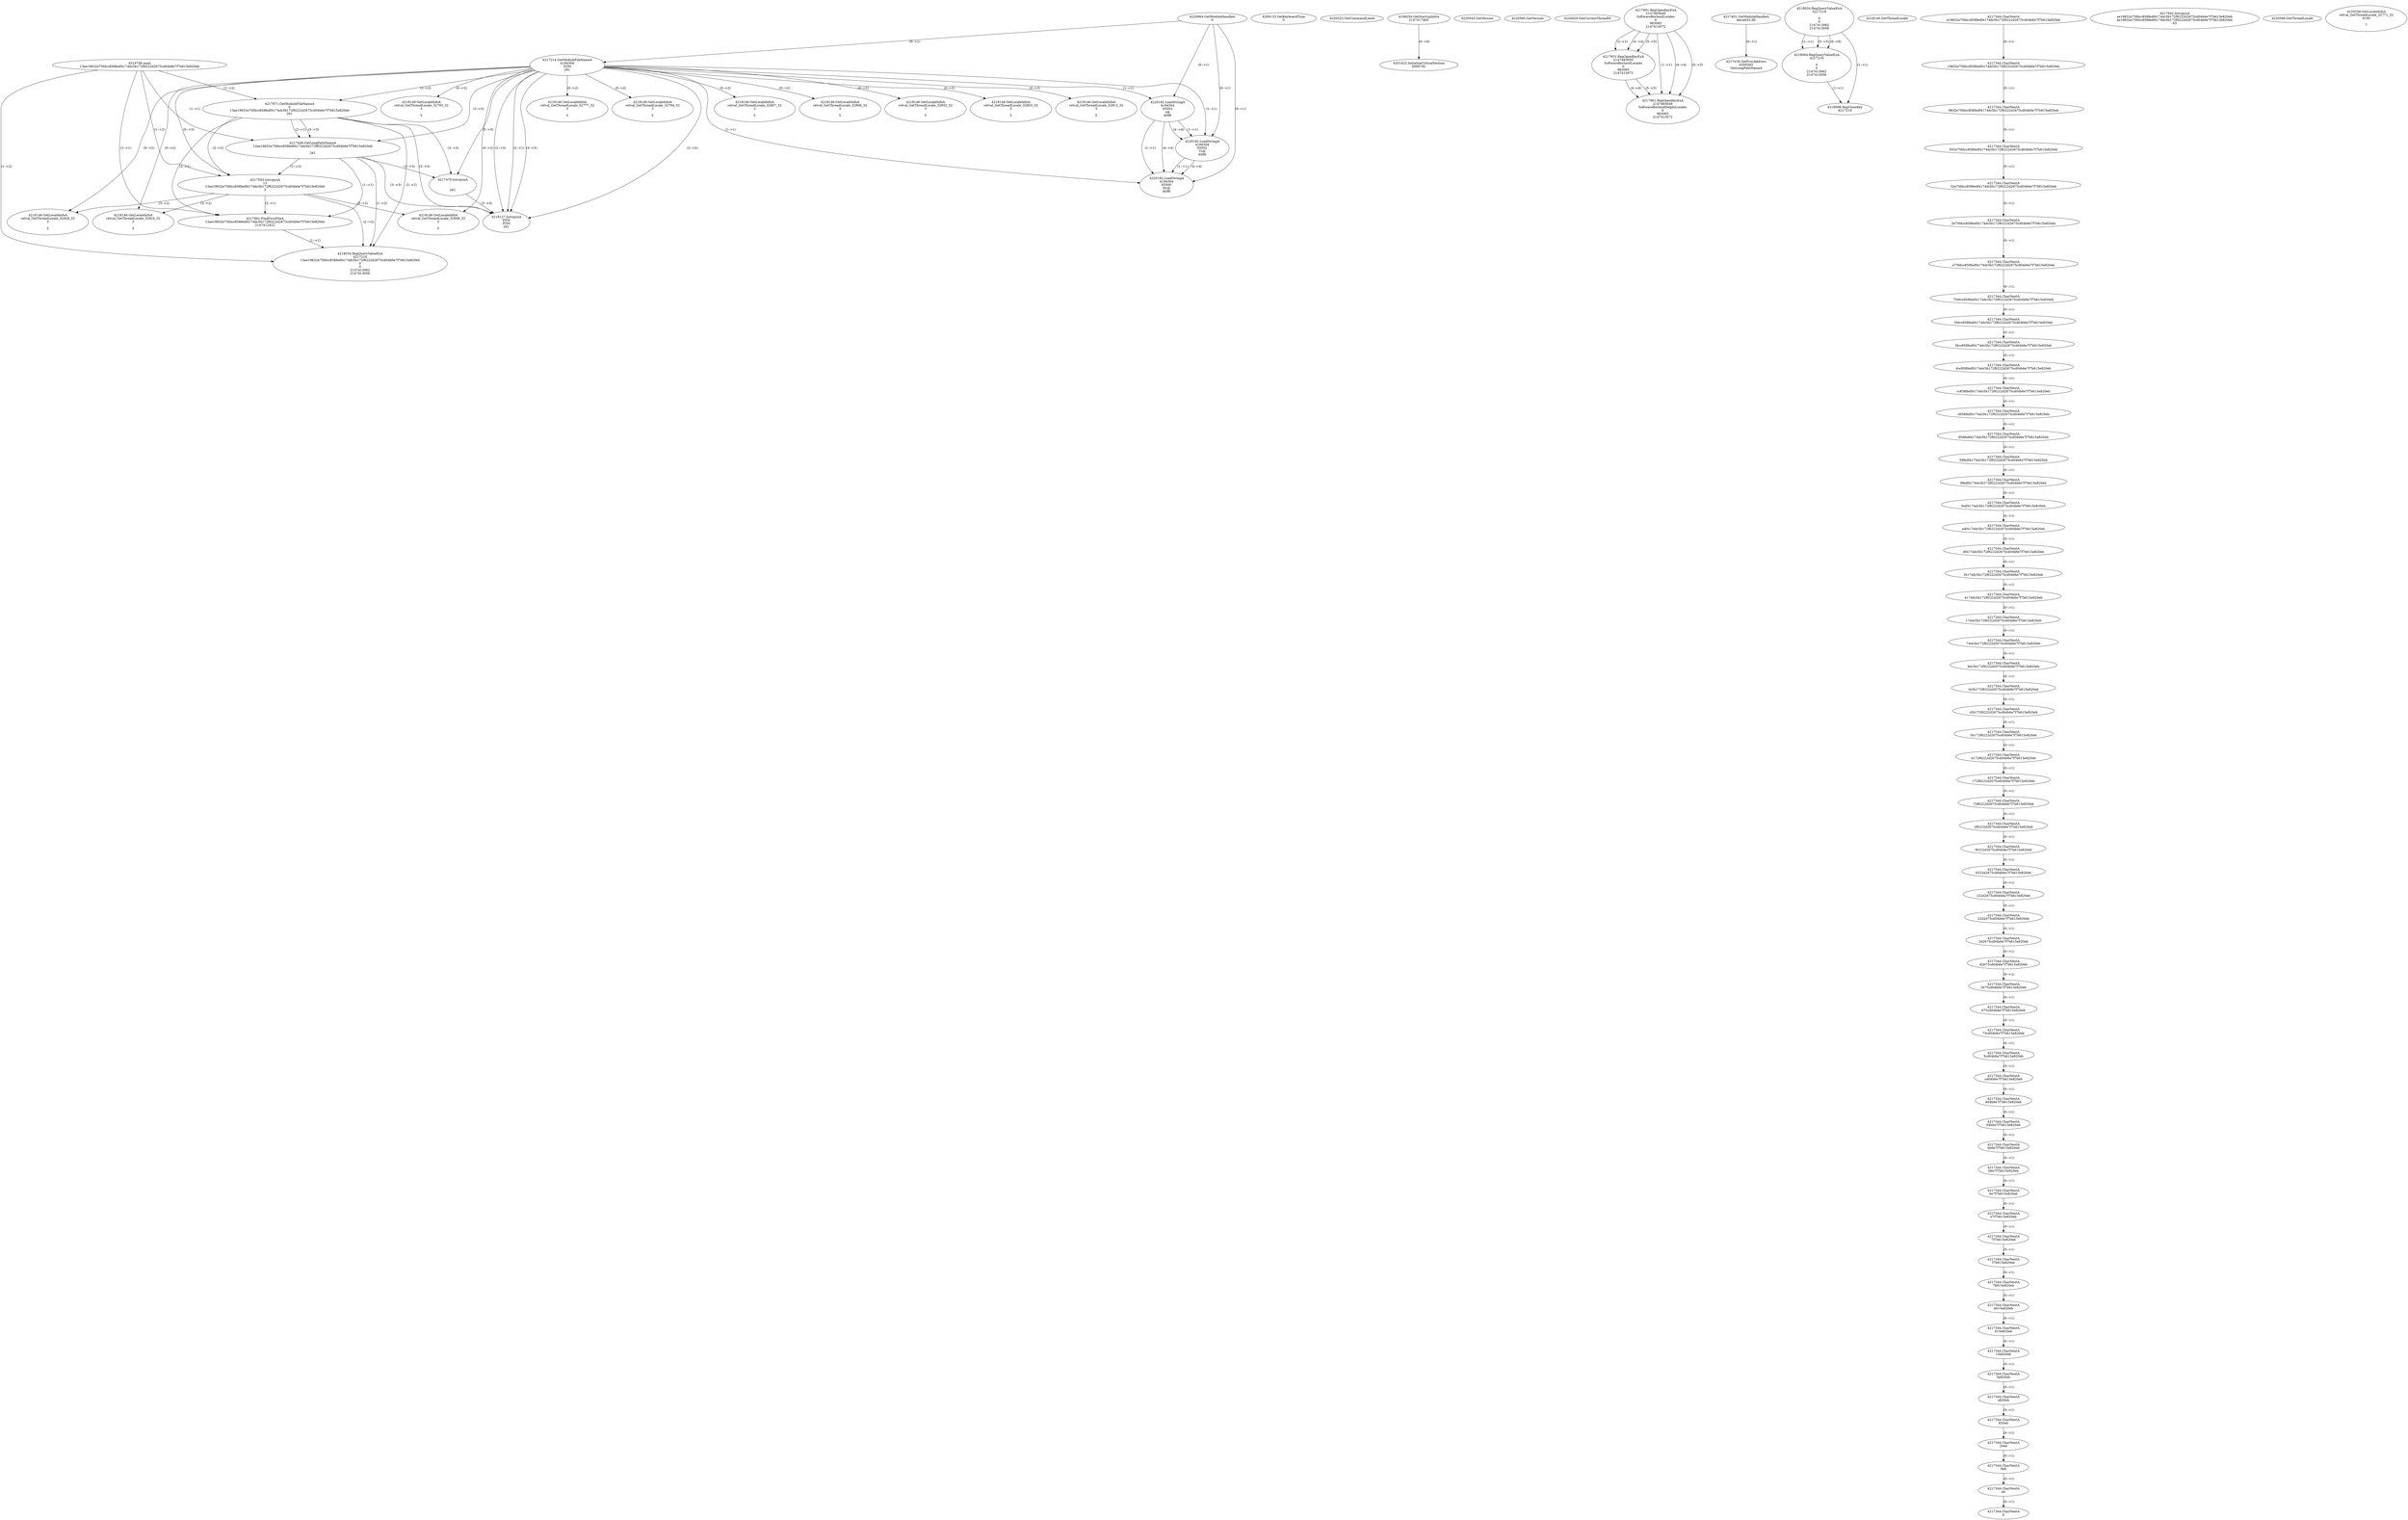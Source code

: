 // Global SCDG with merge call
digraph {
	0 [label="4516748.main
13ae19832e75fdcc858fedf4174dc5b172f6222d2675cd04b6e7f7b615e820eb"]
	1 [label="4220864.GetModuleHandleA
0"]
	2 [label="4209133.GetKeyboardType
0"]
	3 [label="4220523.GetCommandLineA
"]
	4 [label="4199254.GetStartupInfoA
2147417460"]
	5 [label="4220543.GetVersion
"]
	6 [label="4220560.GetVersion
"]
	7 [label="4220620.GetCurrentThreadId
"]
	8 [label="4217214.GetModuleFileNameA
4194304
PZM
261"]
	1 -> 8 [label="(0-->1)"]
	9 [label="4217871.GetModuleFileNameA
0
13ae19832e75fdcc858fedf4174dc5b172f6222d2675cd04b6e7f7b615e820eb
261"]
	0 -> 9 [label="(1-->2)"]
	8 -> 9 [label="(3-->3)"]
	10 [label="4217901.RegOpenKeyExA
2147483649
Software\Borland\Locales
0
983065
2147413072"]
	11 [label="4217931.RegOpenKeyExA
2147483650
Software\Borland\Locales
0
983065
2147413072"]
	10 -> 11 [label="(2-->2)"]
	10 -> 11 [label="(4-->4)"]
	10 -> 11 [label="(5-->5)"]
	12 [label="4217401.GetModuleHandleA
kernel32.dll"]
	13 [label="4217418.GetProcAddress
6295592
GetLongPathNameA"]
	12 -> 13 [label="(0-->1)"]
	14 [label="4217448.GetLongPathNameA
13ae19832e75fdcc858fedf4174dc5b172f6222d2675cd04b6e7f7b615e820eb

261"]
	0 -> 14 [label="(1-->1)"]
	9 -> 14 [label="(2-->1)"]
	8 -> 14 [label="(3-->3)"]
	9 -> 14 [label="(3-->3)"]
	15 [label="4217470.lstrcpynA


261"]
	8 -> 15 [label="(3-->3)"]
	9 -> 15 [label="(3-->3)"]
	14 -> 15 [label="(3-->3)"]
	16 [label="4218034.RegQueryValueExA
4217219

0
0
2147413062
2147413056"]
	17 [label="4218064.RegQueryValueExA
4217219

0
0
2147413062
2147413056"]
	16 -> 17 [label="(1-->1)"]
	16 -> 17 [label="(5-->5)"]
	16 -> 17 [label="(6-->6)"]
	18 [label="4218098.RegCloseKey
4217219"]
	16 -> 18 [label="(1-->1)"]
	17 -> 18 [label="(1-->1)"]
	19 [label="4218127.lstrcpynA
PZM
PZM
261"]
	8 -> 19 [label="(2-->1)"]
	8 -> 19 [label="(2-->2)"]
	8 -> 19 [label="(3-->3)"]
	9 -> 19 [label="(3-->3)"]
	14 -> 19 [label="(3-->3)"]
	15 -> 19 [label="(3-->3)"]
	8 -> 19 [label="(2-->0)"]
	20 [label="4218140.GetThreadLocale
"]
	21 [label="4218146.GetLocaleInfoA
retval_GetThreadLocale_32812_32
3

5"]
	8 -> 21 [label="(0-->2)"]
	22 [label="4220182.LoadStringA
4194304
65503
\v@
4096"]
	1 -> 22 [label="(0-->1)"]
	8 -> 22 [label="(1-->1)"]
	23 [label="4218146.GetLocaleInfoA
retval_GetThreadLocale_32793_32
3

5"]
	8 -> 23 [label="(0-->2)"]
	24 [label="4220182.LoadStringA
4194304
65502
Tv@
4096"]
	1 -> 24 [label="(0-->1)"]
	8 -> 24 [label="(1-->1)"]
	22 -> 24 [label="(1-->1)"]
	22 -> 24 [label="(4-->4)"]
	25 [label="4220182.LoadStringA
4194304
65500
Dv@
4096"]
	1 -> 25 [label="(0-->1)"]
	8 -> 25 [label="(1-->1)"]
	22 -> 25 [label="(1-->1)"]
	24 -> 25 [label="(1-->1)"]
	22 -> 25 [label="(4-->4)"]
	24 -> 25 [label="(4-->4)"]
	26 [label="4217961.RegOpenKeyExA
2147483649
Software\Borland\Delphi\Locales
0
983065
2147413072"]
	10 -> 26 [label="(1-->1)"]
	10 -> 26 [label="(4-->4)"]
	11 -> 26 [label="(4-->4)"]
	10 -> 26 [label="(5-->5)"]
	11 -> 26 [label="(5-->5)"]
	27 [label="4217583.lstrcpynA
13
13ae19832e75fdcc858fedf4174dc5b172f6222d2675cd04b6e7f7b615e820eb
3"]
	0 -> 27 [label="(1-->2)"]
	9 -> 27 [label="(2-->2)"]
	14 -> 27 [label="(1-->2)"]
	8 -> 27 [label="(0-->3)"]
	28 [label="4217344.CharNextA
e19832e75fdcc858fedf4174dc5b172f6222d2675cd04b6e7f7b615e820eb"]
	29 [label="4217344.CharNextA
19832e75fdcc858fedf4174dc5b172f6222d2675cd04b6e7f7b615e820eb"]
	28 -> 29 [label="(0-->1)"]
	30 [label="4217344.CharNextA
9832e75fdcc858fedf4174dc5b172f6222d2675cd04b6e7f7b615e820eb"]
	29 -> 30 [label="(0-->1)"]
	31 [label="4217344.CharNextA
832e75fdcc858fedf4174dc5b172f6222d2675cd04b6e7f7b615e820eb"]
	30 -> 31 [label="(0-->1)"]
	32 [label="4217344.CharNextA
32e75fdcc858fedf4174dc5b172f6222d2675cd04b6e7f7b615e820eb"]
	31 -> 32 [label="(0-->1)"]
	33 [label="4217344.CharNextA
2e75fdcc858fedf4174dc5b172f6222d2675cd04b6e7f7b615e820eb"]
	32 -> 33 [label="(0-->1)"]
	34 [label="4217344.CharNextA
e75fdcc858fedf4174dc5b172f6222d2675cd04b6e7f7b615e820eb"]
	33 -> 34 [label="(0-->1)"]
	35 [label="4217344.CharNextA
75fdcc858fedf4174dc5b172f6222d2675cd04b6e7f7b615e820eb"]
	34 -> 35 [label="(0-->1)"]
	36 [label="4217344.CharNextA
5fdcc858fedf4174dc5b172f6222d2675cd04b6e7f7b615e820eb"]
	35 -> 36 [label="(0-->1)"]
	37 [label="4217344.CharNextA
fdcc858fedf4174dc5b172f6222d2675cd04b6e7f7b615e820eb"]
	36 -> 37 [label="(0-->1)"]
	38 [label="4217344.CharNextA
dcc858fedf4174dc5b172f6222d2675cd04b6e7f7b615e820eb"]
	37 -> 38 [label="(0-->1)"]
	39 [label="4217344.CharNextA
cc858fedf4174dc5b172f6222d2675cd04b6e7f7b615e820eb"]
	38 -> 39 [label="(0-->1)"]
	40 [label="4217344.CharNextA
c858fedf4174dc5b172f6222d2675cd04b6e7f7b615e820eb"]
	39 -> 40 [label="(0-->1)"]
	41 [label="4217344.CharNextA
858fedf4174dc5b172f6222d2675cd04b6e7f7b615e820eb"]
	40 -> 41 [label="(0-->1)"]
	42 [label="4217344.CharNextA
58fedf4174dc5b172f6222d2675cd04b6e7f7b615e820eb"]
	41 -> 42 [label="(0-->1)"]
	43 [label="4217344.CharNextA
8fedf4174dc5b172f6222d2675cd04b6e7f7b615e820eb"]
	42 -> 43 [label="(0-->1)"]
	44 [label="4217344.CharNextA
fedf4174dc5b172f6222d2675cd04b6e7f7b615e820eb"]
	43 -> 44 [label="(0-->1)"]
	45 [label="4217344.CharNextA
edf4174dc5b172f6222d2675cd04b6e7f7b615e820eb"]
	44 -> 45 [label="(0-->1)"]
	46 [label="4217344.CharNextA
df4174dc5b172f6222d2675cd04b6e7f7b615e820eb"]
	45 -> 46 [label="(0-->1)"]
	47 [label="4217344.CharNextA
f4174dc5b172f6222d2675cd04b6e7f7b615e820eb"]
	46 -> 47 [label="(0-->1)"]
	48 [label="4217344.CharNextA
4174dc5b172f6222d2675cd04b6e7f7b615e820eb"]
	47 -> 48 [label="(0-->1)"]
	49 [label="4217344.CharNextA
174dc5b172f6222d2675cd04b6e7f7b615e820eb"]
	48 -> 49 [label="(0-->1)"]
	50 [label="4217344.CharNextA
74dc5b172f6222d2675cd04b6e7f7b615e820eb"]
	49 -> 50 [label="(0-->1)"]
	51 [label="4217344.CharNextA
4dc5b172f6222d2675cd04b6e7f7b615e820eb"]
	50 -> 51 [label="(0-->1)"]
	52 [label="4217344.CharNextA
dc5b172f6222d2675cd04b6e7f7b615e820eb"]
	51 -> 52 [label="(0-->1)"]
	53 [label="4217344.CharNextA
c5b172f6222d2675cd04b6e7f7b615e820eb"]
	52 -> 53 [label="(0-->1)"]
	54 [label="4217344.CharNextA
5b172f6222d2675cd04b6e7f7b615e820eb"]
	53 -> 54 [label="(0-->1)"]
	55 [label="4217344.CharNextA
b172f6222d2675cd04b6e7f7b615e820eb"]
	54 -> 55 [label="(0-->1)"]
	56 [label="4217344.CharNextA
172f6222d2675cd04b6e7f7b615e820eb"]
	55 -> 56 [label="(0-->1)"]
	57 [label="4217344.CharNextA
72f6222d2675cd04b6e7f7b615e820eb"]
	56 -> 57 [label="(0-->1)"]
	58 [label="4217344.CharNextA
2f6222d2675cd04b6e7f7b615e820eb"]
	57 -> 58 [label="(0-->1)"]
	59 [label="4217344.CharNextA
f6222d2675cd04b6e7f7b615e820eb"]
	58 -> 59 [label="(0-->1)"]
	60 [label="4217344.CharNextA
6222d2675cd04b6e7f7b615e820eb"]
	59 -> 60 [label="(0-->1)"]
	61 [label="4217344.CharNextA
222d2675cd04b6e7f7b615e820eb"]
	60 -> 61 [label="(0-->1)"]
	62 [label="4217344.CharNextA
22d2675cd04b6e7f7b615e820eb"]
	61 -> 62 [label="(0-->1)"]
	63 [label="4217344.CharNextA
2d2675cd04b6e7f7b615e820eb"]
	62 -> 63 [label="(0-->1)"]
	64 [label="4217344.CharNextA
d2675cd04b6e7f7b615e820eb"]
	63 -> 64 [label="(0-->1)"]
	65 [label="4217344.CharNextA
2675cd04b6e7f7b615e820eb"]
	64 -> 65 [label="(0-->1)"]
	66 [label="4217344.CharNextA
675cd04b6e7f7b615e820eb"]
	65 -> 66 [label="(0-->1)"]
	67 [label="4217344.CharNextA
75cd04b6e7f7b615e820eb"]
	66 -> 67 [label="(0-->1)"]
	68 [label="4217344.CharNextA
5cd04b6e7f7b615e820eb"]
	67 -> 68 [label="(0-->1)"]
	69 [label="4217344.CharNextA
cd04b6e7f7b615e820eb"]
	68 -> 69 [label="(0-->1)"]
	70 [label="4217344.CharNextA
d04b6e7f7b615e820eb"]
	69 -> 70 [label="(0-->1)"]
	71 [label="4217344.CharNextA
04b6e7f7b615e820eb"]
	70 -> 71 [label="(0-->1)"]
	72 [label="4217344.CharNextA
4b6e7f7b615e820eb"]
	71 -> 72 [label="(0-->1)"]
	73 [label="4217344.CharNextA
b6e7f7b615e820eb"]
	72 -> 73 [label="(0-->1)"]
	74 [label="4217344.CharNextA
6e7f7b615e820eb"]
	73 -> 74 [label="(0-->1)"]
	75 [label="4217344.CharNextA
e7f7b615e820eb"]
	74 -> 75 [label="(0-->1)"]
	76 [label="4217344.CharNextA
7f7b615e820eb"]
	75 -> 76 [label="(0-->1)"]
	77 [label="4217344.CharNextA
f7b615e820eb"]
	76 -> 77 [label="(0-->1)"]
	78 [label="4217344.CharNextA
7b615e820eb"]
	77 -> 78 [label="(0-->1)"]
	79 [label="4217344.CharNextA
b615e820eb"]
	78 -> 79 [label="(0-->1)"]
	80 [label="4217344.CharNextA
615e820eb"]
	79 -> 80 [label="(0-->1)"]
	81 [label="4217344.CharNextA
15e820eb"]
	80 -> 81 [label="(0-->1)"]
	82 [label="4217344.CharNextA
5e820eb"]
	81 -> 82 [label="(0-->1)"]
	83 [label="4217344.CharNextA
e820eb"]
	82 -> 83 [label="(0-->1)"]
	84 [label="4217344.CharNextA
820eb"]
	83 -> 84 [label="(0-->1)"]
	85 [label="4217344.CharNextA
20eb"]
	84 -> 85 [label="(0-->1)"]
	86 [label="4217344.CharNextA
0eb"]
	85 -> 86 [label="(0-->1)"]
	87 [label="4217344.CharNextA
eb"]
	86 -> 87 [label="(0-->1)"]
	88 [label="4217344.CharNextA
b"]
	87 -> 88 [label="(0-->1)"]
	89 [label="4217642.lstrcpynA
ae19832e75fdcc858fedf4174dc5b172f6222d2675cd04b6e7f7b615e820eb
ae19832e75fdcc858fedf4174dc5b172f6222d2675cd04b6e7f7b615e820eb
63"]
	90 [label="4217661.FindFirstFileA
13ae19832e75fdcc858fedf4174dc5b172f6222d2675cd04b6e7f7b615e820eb
2147412422"]
	0 -> 90 [label="(1-->1)"]
	9 -> 90 [label="(2-->1)"]
	14 -> 90 [label="(1-->1)"]
	27 -> 90 [label="(2-->1)"]
	91 [label="4218034.RegQueryValueExA
4217219
13ae19832e75fdcc858fedf4174dc5b172f6222d2675cd04b6e7f7b615e820eb
0
0
2147413062
2147413056"]
	0 -> 91 [label="(1-->2)"]
	9 -> 91 [label="(2-->2)"]
	14 -> 91 [label="(1-->2)"]
	27 -> 91 [label="(2-->2)"]
	90 -> 91 [label="(1-->2)"]
	92 [label="4218146.GetLocaleInfoA
retval_GetThreadLocale_32924_32
3

5"]
	8 -> 92 [label="(0-->2)"]
	27 -> 92 [label="(3-->2)"]
	93 [label="4218146.GetLocaleInfoA
retval_GetThreadLocale_32928_32
3

5"]
	8 -> 93 [label="(0-->2)"]
	27 -> 93 [label="(3-->2)"]
	94 [label="4218146.GetLocaleInfoA
retval_GetThreadLocale_32906_32
3

5"]
	8 -> 94 [label="(0-->2)"]
	27 -> 94 [label="(3-->2)"]
	95 [label="4201423.InitializeCriticalSection
5006792"]
	4 -> 95 [label="(0-->0)"]
	96 [label="4218146.GetLocaleInfoA
retval_GetThreadLocale_32777_32
3

5"]
	8 -> 96 [label="(0-->2)"]
	97 [label="4218146.GetLocaleInfoA
retval_GetThreadLocale_32794_32
3

5"]
	8 -> 97 [label="(0-->2)"]
	98 [label="4218146.GetLocaleInfoA
retval_GetThreadLocale_32807_32
3

5"]
	8 -> 98 [label="(0-->2)"]
	99 [label="4218146.GetLocaleInfoA
retval_GetThreadLocale_32806_32
3

5"]
	8 -> 99 [label="(0-->2)"]
	100 [label="4220588.GetThreadLocale
"]
	101 [label="4220258.GetLocaleInfoA
retval_GetThreadLocale_32771_32
4100

7"]
	102 [label="4218146.GetLocaleInfoA
retval_GetThreadLocale_32852_32
3

5"]
	8 -> 102 [label="(0-->2)"]
	103 [label="4218146.GetLocaleInfoA
retval_GetThreadLocale_32803_32
3

5"]
	8 -> 103 [label="(0-->2)"]
}
